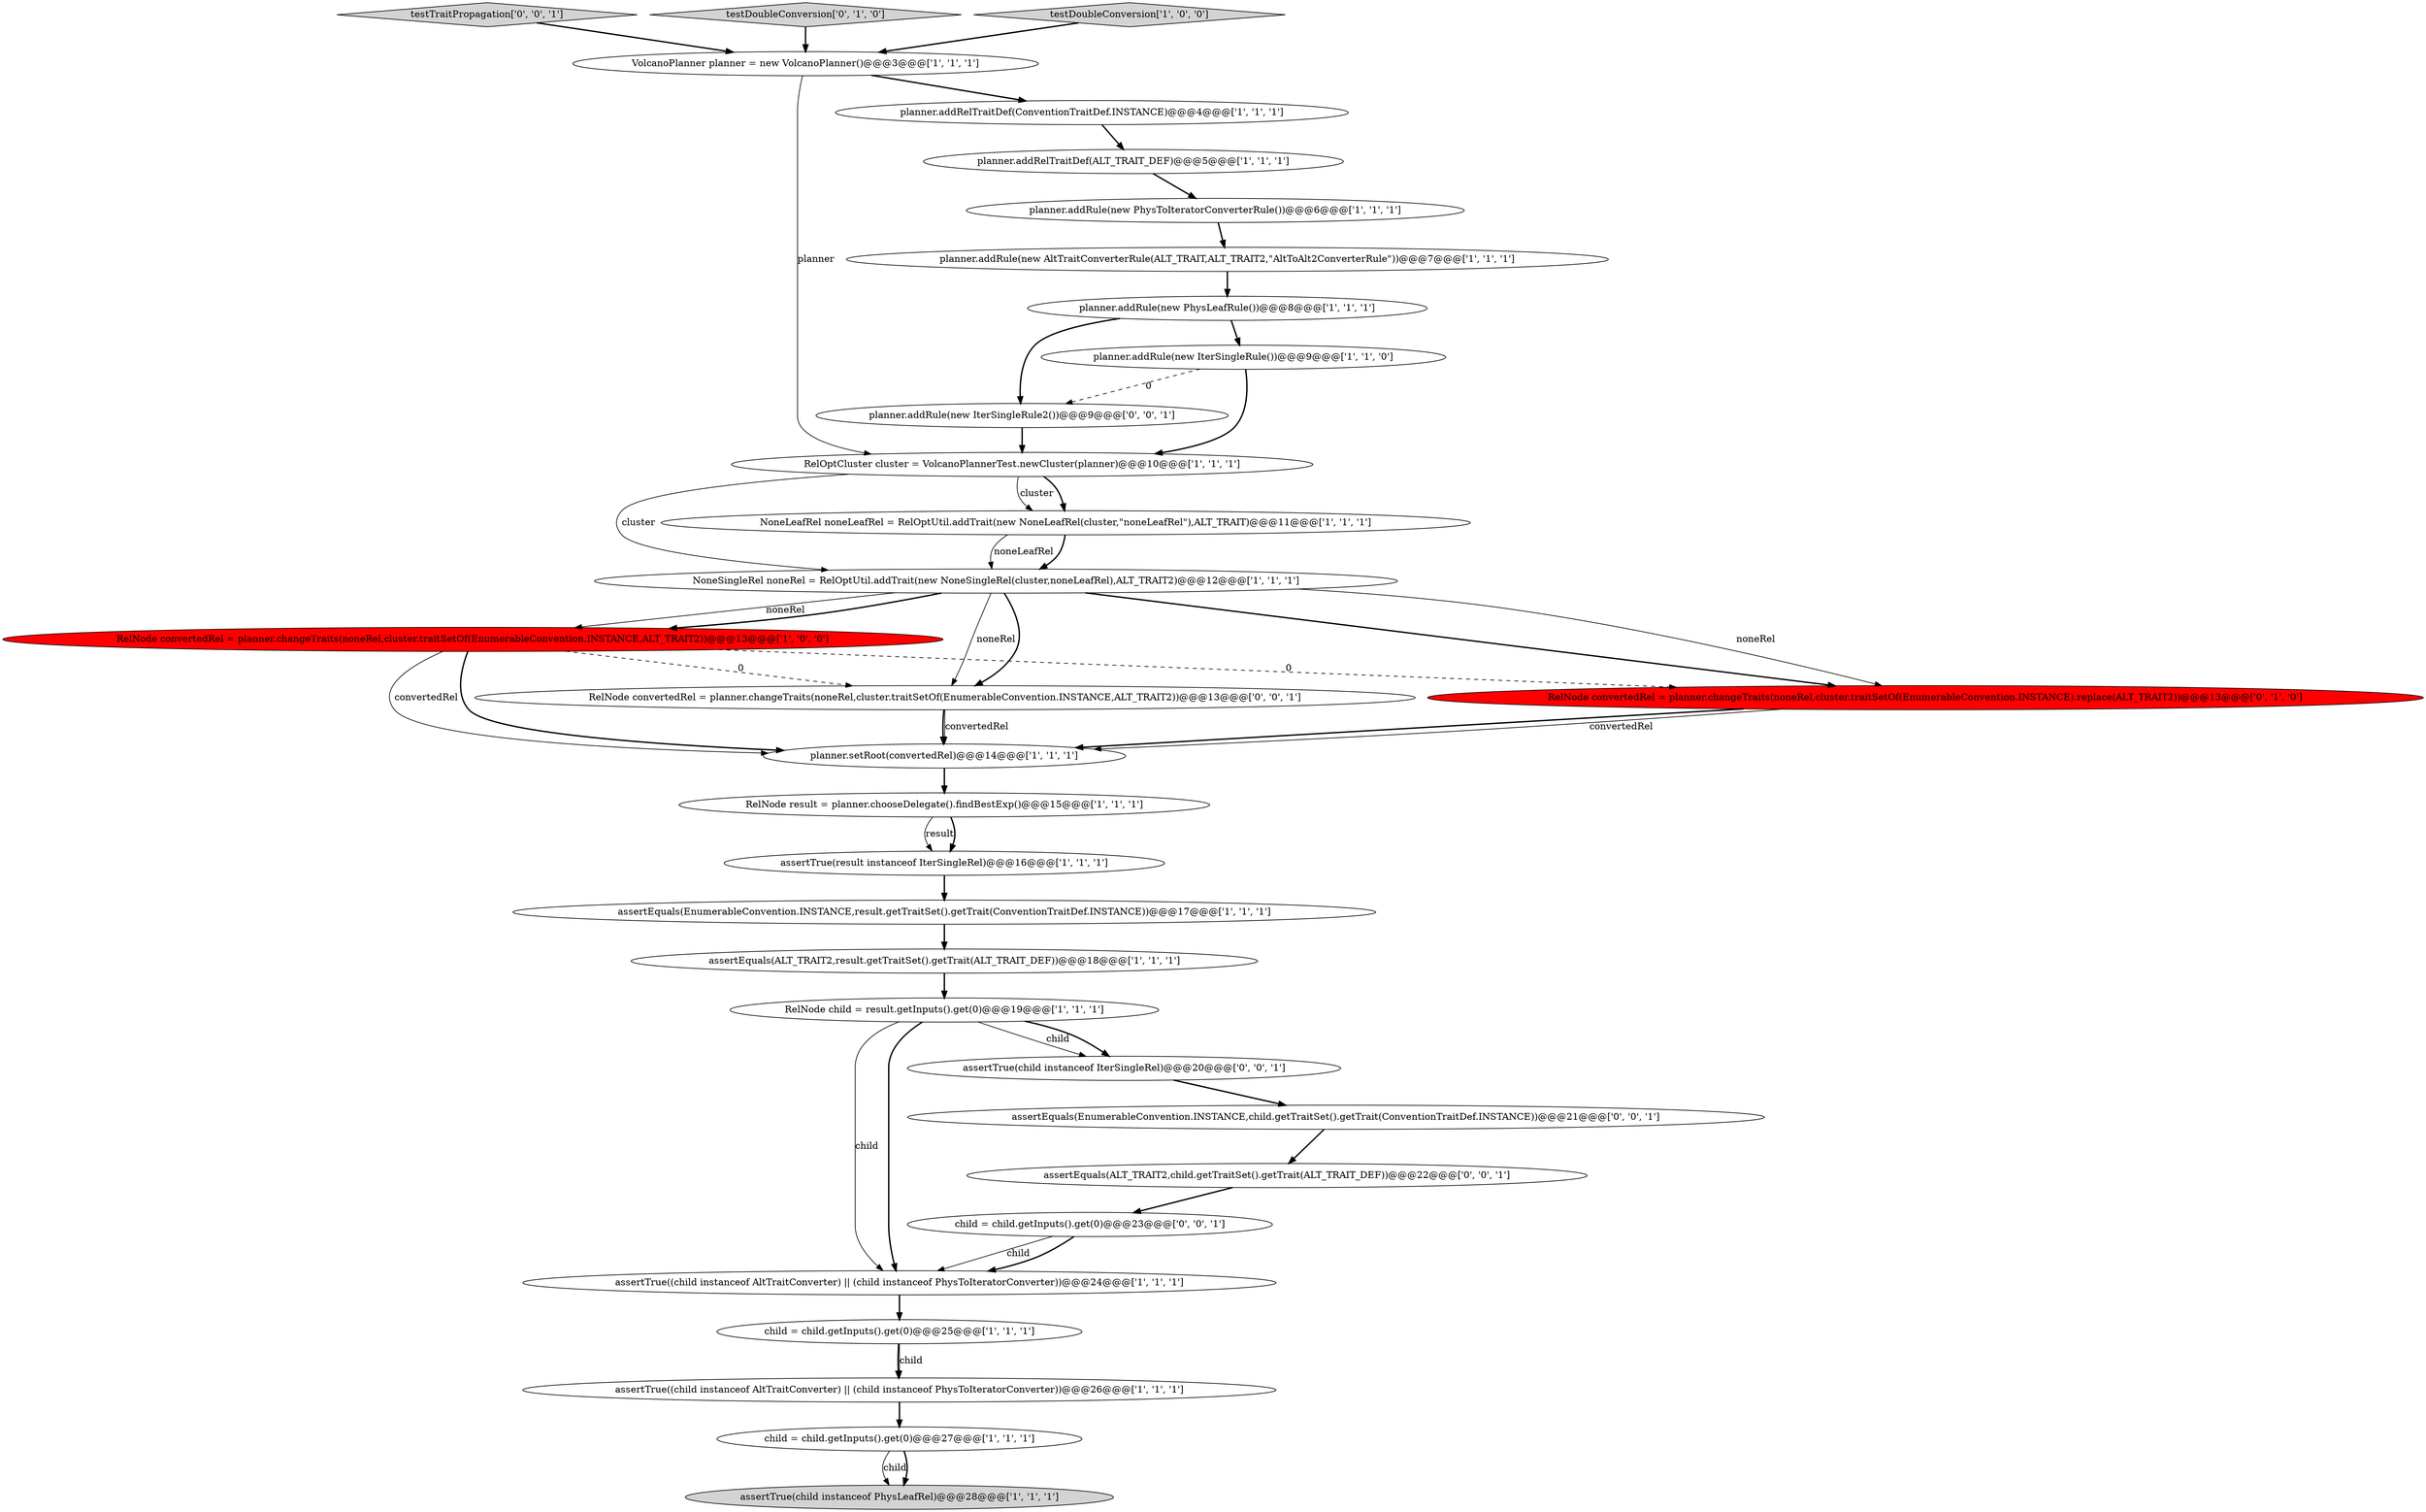 digraph {
30 [style = filled, label = "testTraitPropagation['0', '0', '1']", fillcolor = lightgray, shape = diamond image = "AAA0AAABBB3BBB"];
4 [style = filled, label = "planner.addRelTraitDef(ALT_TRAIT_DEF)@@@5@@@['1', '1', '1']", fillcolor = white, shape = ellipse image = "AAA0AAABBB1BBB"];
14 [style = filled, label = "planner.addRule(new AltTraitConverterRule(ALT_TRAIT,ALT_TRAIT2,\"AltToAlt2ConverterRule\"))@@@7@@@['1', '1', '1']", fillcolor = white, shape = ellipse image = "AAA0AAABBB1BBB"];
0 [style = filled, label = "VolcanoPlanner planner = new VolcanoPlanner()@@@3@@@['1', '1', '1']", fillcolor = white, shape = ellipse image = "AAA0AAABBB1BBB"];
8 [style = filled, label = "RelNode convertedRel = planner.changeTraits(noneRel,cluster.traitSetOf(EnumerableConvention.INSTANCE,ALT_TRAIT2))@@@13@@@['1', '0', '0']", fillcolor = red, shape = ellipse image = "AAA1AAABBB1BBB"];
24 [style = filled, label = "testDoubleConversion['0', '1', '0']", fillcolor = lightgray, shape = diamond image = "AAA0AAABBB2BBB"];
15 [style = filled, label = "assertTrue((child instanceof AltTraitConverter) || (child instanceof PhysToIteratorConverter))@@@24@@@['1', '1', '1']", fillcolor = white, shape = ellipse image = "AAA0AAABBB1BBB"];
1 [style = filled, label = "planner.addRule(new PhysToIteratorConverterRule())@@@6@@@['1', '1', '1']", fillcolor = white, shape = ellipse image = "AAA0AAABBB1BBB"];
5 [style = filled, label = "RelNode result = planner.chooseDelegate().findBestExp()@@@15@@@['1', '1', '1']", fillcolor = white, shape = ellipse image = "AAA0AAABBB1BBB"];
10 [style = filled, label = "RelOptCluster cluster = VolcanoPlannerTest.newCluster(planner)@@@10@@@['1', '1', '1']", fillcolor = white, shape = ellipse image = "AAA0AAABBB1BBB"];
31 [style = filled, label = "assertEquals(ALT_TRAIT2,child.getTraitSet().getTrait(ALT_TRAIT_DEF))@@@22@@@['0', '0', '1']", fillcolor = white, shape = ellipse image = "AAA0AAABBB3BBB"];
6 [style = filled, label = "assertTrue((child instanceof AltTraitConverter) || (child instanceof PhysToIteratorConverter))@@@26@@@['1', '1', '1']", fillcolor = white, shape = ellipse image = "AAA0AAABBB1BBB"];
21 [style = filled, label = "assertTrue(result instanceof IterSingleRel)@@@16@@@['1', '1', '1']", fillcolor = white, shape = ellipse image = "AAA0AAABBB1BBB"];
26 [style = filled, label = "RelNode convertedRel = planner.changeTraits(noneRel,cluster.traitSetOf(EnumerableConvention.INSTANCE,ALT_TRAIT2))@@@13@@@['0', '0', '1']", fillcolor = white, shape = ellipse image = "AAA0AAABBB3BBB"];
13 [style = filled, label = "child = child.getInputs().get(0)@@@27@@@['1', '1', '1']", fillcolor = white, shape = ellipse image = "AAA0AAABBB1BBB"];
16 [style = filled, label = "planner.setRoot(convertedRel)@@@14@@@['1', '1', '1']", fillcolor = white, shape = ellipse image = "AAA0AAABBB1BBB"];
11 [style = filled, label = "assertTrue(child instanceof PhysLeafRel)@@@28@@@['1', '1', '1']", fillcolor = lightgray, shape = ellipse image = "AAA0AAABBB1BBB"];
19 [style = filled, label = "RelNode child = result.getInputs().get(0)@@@19@@@['1', '1', '1']", fillcolor = white, shape = ellipse image = "AAA0AAABBB1BBB"];
17 [style = filled, label = "planner.addRule(new PhysLeafRule())@@@8@@@['1', '1', '1']", fillcolor = white, shape = ellipse image = "AAA0AAABBB1BBB"];
27 [style = filled, label = "assertTrue(child instanceof IterSingleRel)@@@20@@@['0', '0', '1']", fillcolor = white, shape = ellipse image = "AAA0AAABBB3BBB"];
22 [style = filled, label = "planner.addRelTraitDef(ConventionTraitDef.INSTANCE)@@@4@@@['1', '1', '1']", fillcolor = white, shape = ellipse image = "AAA0AAABBB1BBB"];
23 [style = filled, label = "RelNode convertedRel = planner.changeTraits(noneRel,cluster.traitSetOf(EnumerableConvention.INSTANCE).replace(ALT_TRAIT2))@@@13@@@['0', '1', '0']", fillcolor = red, shape = ellipse image = "AAA1AAABBB2BBB"];
28 [style = filled, label = "assertEquals(EnumerableConvention.INSTANCE,child.getTraitSet().getTrait(ConventionTraitDef.INSTANCE))@@@21@@@['0', '0', '1']", fillcolor = white, shape = ellipse image = "AAA0AAABBB3BBB"];
18 [style = filled, label = "assertEquals(EnumerableConvention.INSTANCE,result.getTraitSet().getTrait(ConventionTraitDef.INSTANCE))@@@17@@@['1', '1', '1']", fillcolor = white, shape = ellipse image = "AAA0AAABBB1BBB"];
20 [style = filled, label = "NoneSingleRel noneRel = RelOptUtil.addTrait(new NoneSingleRel(cluster,noneLeafRel),ALT_TRAIT2)@@@12@@@['1', '1', '1']", fillcolor = white, shape = ellipse image = "AAA0AAABBB1BBB"];
2 [style = filled, label = "planner.addRule(new IterSingleRule())@@@9@@@['1', '1', '0']", fillcolor = white, shape = ellipse image = "AAA0AAABBB1BBB"];
9 [style = filled, label = "assertEquals(ALT_TRAIT2,result.getTraitSet().getTrait(ALT_TRAIT_DEF))@@@18@@@['1', '1', '1']", fillcolor = white, shape = ellipse image = "AAA0AAABBB1BBB"];
3 [style = filled, label = "child = child.getInputs().get(0)@@@25@@@['1', '1', '1']", fillcolor = white, shape = ellipse image = "AAA0AAABBB1BBB"];
7 [style = filled, label = "NoneLeafRel noneLeafRel = RelOptUtil.addTrait(new NoneLeafRel(cluster,\"noneLeafRel\"),ALT_TRAIT)@@@11@@@['1', '1', '1']", fillcolor = white, shape = ellipse image = "AAA0AAABBB1BBB"];
12 [style = filled, label = "testDoubleConversion['1', '0', '0']", fillcolor = lightgray, shape = diamond image = "AAA0AAABBB1BBB"];
29 [style = filled, label = "planner.addRule(new IterSingleRule2())@@@9@@@['0', '0', '1']", fillcolor = white, shape = ellipse image = "AAA0AAABBB3BBB"];
25 [style = filled, label = "child = child.getInputs().get(0)@@@23@@@['0', '0', '1']", fillcolor = white, shape = ellipse image = "AAA0AAABBB3BBB"];
19->27 [style = solid, label="child"];
8->16 [style = bold, label=""];
13->11 [style = solid, label="child"];
23->16 [style = bold, label=""];
20->23 [style = solid, label="noneRel"];
31->25 [style = bold, label=""];
20->26 [style = solid, label="noneRel"];
20->8 [style = solid, label="noneRel"];
5->21 [style = solid, label="result"];
20->26 [style = bold, label=""];
24->0 [style = bold, label=""];
27->28 [style = bold, label=""];
28->31 [style = bold, label=""];
23->16 [style = solid, label="convertedRel"];
3->6 [style = bold, label=""];
14->17 [style = bold, label=""];
7->20 [style = bold, label=""];
2->10 [style = bold, label=""];
15->3 [style = bold, label=""];
12->0 [style = bold, label=""];
10->7 [style = bold, label=""];
13->11 [style = bold, label=""];
21->18 [style = bold, label=""];
10->20 [style = solid, label="cluster"];
22->4 [style = bold, label=""];
5->21 [style = bold, label=""];
26->16 [style = bold, label=""];
8->16 [style = solid, label="convertedRel"];
20->8 [style = bold, label=""];
19->15 [style = solid, label="child"];
25->15 [style = solid, label="child"];
7->20 [style = solid, label="noneLeafRel"];
20->23 [style = bold, label=""];
17->2 [style = bold, label=""];
0->10 [style = solid, label="planner"];
2->29 [style = dashed, label="0"];
0->22 [style = bold, label=""];
6->13 [style = bold, label=""];
19->27 [style = bold, label=""];
18->9 [style = bold, label=""];
16->5 [style = bold, label=""];
9->19 [style = bold, label=""];
25->15 [style = bold, label=""];
29->10 [style = bold, label=""];
3->6 [style = solid, label="child"];
26->16 [style = solid, label="convertedRel"];
1->14 [style = bold, label=""];
4->1 [style = bold, label=""];
30->0 [style = bold, label=""];
19->15 [style = bold, label=""];
17->29 [style = bold, label=""];
10->7 [style = solid, label="cluster"];
8->23 [style = dashed, label="0"];
8->26 [style = dashed, label="0"];
}
